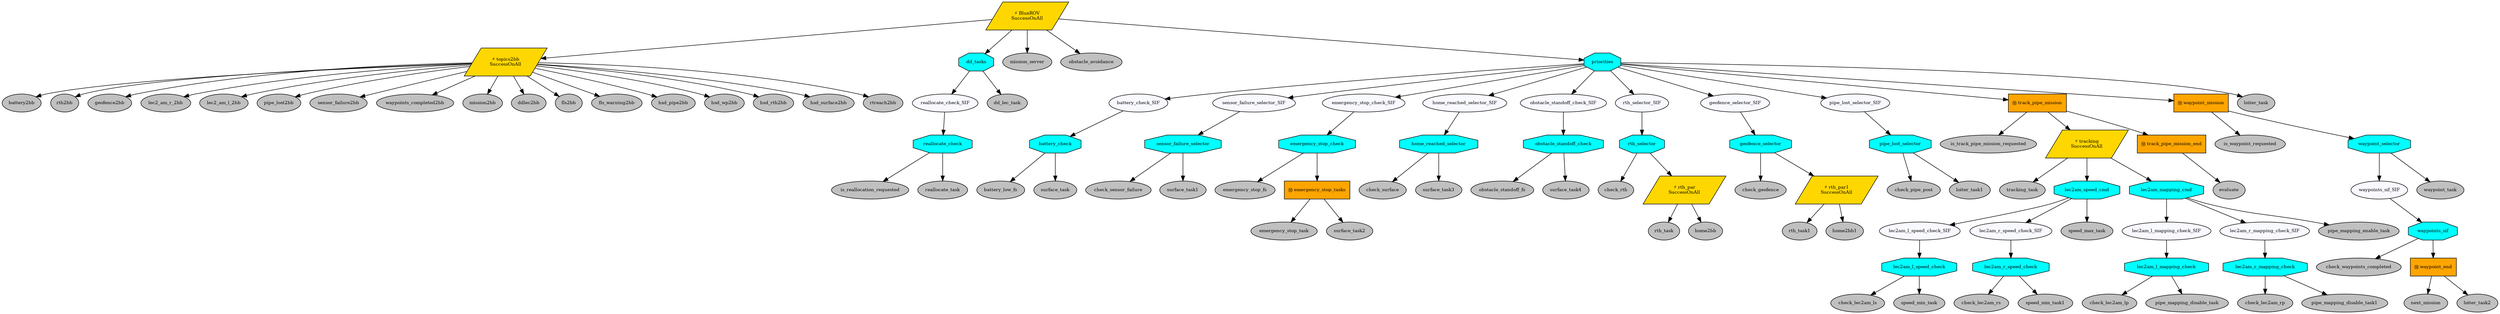 digraph pastafarianism {
ordering=out;
graph [fontname="times-roman"];
node [fontname="times-roman"];
edge [fontname="times-roman"];
BlueROV [fillcolor=gold, fontcolor=black, fontsize=9, label="⚡ BlueROV\nSuccessOnAll", shape=parallelogram, style=filled];
topics2bb [fillcolor=gold, fontcolor=black, fontsize=9, label="⚡ topics2bb\nSuccessOnAll", shape=parallelogram, style=filled];
BlueROV -> topics2bb;
battery2bb [fillcolor=gray, fontcolor=black, fontsize=9, label=battery2bb, shape=ellipse, style=filled];
topics2bb -> battery2bb;
rth2bb [fillcolor=gray, fontcolor=black, fontsize=9, label=rth2bb, shape=ellipse, style=filled];
topics2bb -> rth2bb;
geofence2bb [fillcolor=gray, fontcolor=black, fontsize=9, label=geofence2bb, shape=ellipse, style=filled];
topics2bb -> geofence2bb;
lec2_am_r_2bb [fillcolor=gray, fontcolor=black, fontsize=9, label=lec2_am_r_2bb, shape=ellipse, style=filled];
topics2bb -> lec2_am_r_2bb;
lec2_am_l_2bb [fillcolor=gray, fontcolor=black, fontsize=9, label=lec2_am_l_2bb, shape=ellipse, style=filled];
topics2bb -> lec2_am_l_2bb;
pipe_lost2bb [fillcolor=gray, fontcolor=black, fontsize=9, label=pipe_lost2bb, shape=ellipse, style=filled];
topics2bb -> pipe_lost2bb;
sensor_failure2bb [fillcolor=gray, fontcolor=black, fontsize=9, label=sensor_failure2bb, shape=ellipse, style=filled];
topics2bb -> sensor_failure2bb;
waypoints_completed2bb [fillcolor=gray, fontcolor=black, fontsize=9, label=waypoints_completed2bb, shape=ellipse, style=filled];
topics2bb -> waypoints_completed2bb;
mission2bb [fillcolor=gray, fontcolor=black, fontsize=9, label=mission2bb, shape=ellipse, style=filled];
topics2bb -> mission2bb;
ddlec2bb [fillcolor=gray, fontcolor=black, fontsize=9, label=ddlec2bb, shape=ellipse, style=filled];
topics2bb -> ddlec2bb;
fls2bb [fillcolor=gray, fontcolor=black, fontsize=9, label=fls2bb, shape=ellipse, style=filled];
topics2bb -> fls2bb;
fls_warning2bb [fillcolor=gray, fontcolor=black, fontsize=9, label=fls_warning2bb, shape=ellipse, style=filled];
topics2bb -> fls_warning2bb;
hsd_pipe2bb [fillcolor=gray, fontcolor=black, fontsize=9, label=hsd_pipe2bb, shape=ellipse, style=filled];
topics2bb -> hsd_pipe2bb;
hsd_wp2bb [fillcolor=gray, fontcolor=black, fontsize=9, label=hsd_wp2bb, shape=ellipse, style=filled];
topics2bb -> hsd_wp2bb;
hsd_rth2bb [fillcolor=gray, fontcolor=black, fontsize=9, label=hsd_rth2bb, shape=ellipse, style=filled];
topics2bb -> hsd_rth2bb;
hsd_surface2bb [fillcolor=gray, fontcolor=black, fontsize=9, label=hsd_surface2bb, shape=ellipse, style=filled];
topics2bb -> hsd_surface2bb;
rtreach2bb [fillcolor=gray, fontcolor=black, fontsize=9, label=rtreach2bb, shape=ellipse, style=filled];
topics2bb -> rtreach2bb;
dd_tasks [fillcolor=cyan, fontcolor=black, fontsize=9, label=dd_tasks, shape=octagon, style=filled];
BlueROV -> dd_tasks;
reallocate_check_SIF [fillcolor=ghostwhite, fontcolor=black, fontsize=9, label=reallocate_check_SIF, shape=ellipse, style=filled];
dd_tasks -> reallocate_check_SIF;
reallocate_check [fillcolor=cyan, fontcolor=black, fontsize=9, label=reallocate_check, shape=octagon, style=filled];
reallocate_check_SIF -> reallocate_check;
is_reallocation_requested [fillcolor=gray, fontcolor=black, fontsize=9, label=is_reallocation_requested, shape=ellipse, style=filled];
reallocate_check -> is_reallocation_requested;
reallocate_task [fillcolor=gray, fontcolor=black, fontsize=9, label=reallocate_task, shape=ellipse, style=filled];
reallocate_check -> reallocate_task;
dd_lec_task [fillcolor=gray, fontcolor=black, fontsize=9, label=dd_lec_task, shape=ellipse, style=filled];
dd_tasks -> dd_lec_task;
mission_server [fillcolor=gray, fontcolor=black, fontsize=9, label=mission_server, shape=ellipse, style=filled];
BlueROV -> mission_server;
obstacle_avoidance [fillcolor=gray, fontcolor=black, fontsize=9, label=obstacle_avoidance, shape=ellipse, style=filled];
BlueROV -> obstacle_avoidance;
priorities [fillcolor=cyan, fontcolor=black, fontsize=9, label=priorities, shape=octagon, style=filled];
BlueROV -> priorities;
battery_check_SIF [fillcolor=ghostwhite, fontcolor=black, fontsize=9, label=battery_check_SIF, shape=ellipse, style=filled];
priorities -> battery_check_SIF;
battery_check [fillcolor=cyan, fontcolor=black, fontsize=9, label=battery_check, shape=octagon, style=filled];
battery_check_SIF -> battery_check;
battery_low_fs [fillcolor=gray, fontcolor=black, fontsize=9, label=battery_low_fs, shape=ellipse, style=filled];
battery_check -> battery_low_fs;
surface_task [fillcolor=gray, fontcolor=black, fontsize=9, label=surface_task, shape=ellipse, style=filled];
battery_check -> surface_task;
sensor_failure_selector_SIF [fillcolor=ghostwhite, fontcolor=black, fontsize=9, label=sensor_failure_selector_SIF, shape=ellipse, style=filled];
priorities -> sensor_failure_selector_SIF;
sensor_failure_selector [fillcolor=cyan, fontcolor=black, fontsize=9, label=sensor_failure_selector, shape=octagon, style=filled];
sensor_failure_selector_SIF -> sensor_failure_selector;
check_sensor_failure [fillcolor=gray, fontcolor=black, fontsize=9, label=check_sensor_failure, shape=ellipse, style=filled];
sensor_failure_selector -> check_sensor_failure;
surface_task1 [fillcolor=gray, fontcolor=black, fontsize=9, label=surface_task1, shape=ellipse, style=filled];
sensor_failure_selector -> surface_task1;
emergency_stop_check_SIF [fillcolor=ghostwhite, fontcolor=black, fontsize=9, label=emergency_stop_check_SIF, shape=ellipse, style=filled];
priorities -> emergency_stop_check_SIF;
emergency_stop_check [fillcolor=cyan, fontcolor=black, fontsize=9, label=emergency_stop_check, shape=octagon, style=filled];
emergency_stop_check_SIF -> emergency_stop_check;
emergency_stop_fs [fillcolor=gray, fontcolor=black, fontsize=9, label=emergency_stop_fs, shape=ellipse, style=filled];
emergency_stop_check -> emergency_stop_fs;
emergency_stop_tasks [fillcolor=orange, fontcolor=black, fontsize=9, label="Ⓜ emergency_stop_tasks", shape=box, style=filled];
emergency_stop_check -> emergency_stop_tasks;
emergency_stop_task [fillcolor=gray, fontcolor=black, fontsize=9, label=emergency_stop_task, shape=ellipse, style=filled];
emergency_stop_tasks -> emergency_stop_task;
surface_task2 [fillcolor=gray, fontcolor=black, fontsize=9, label=surface_task2, shape=ellipse, style=filled];
emergency_stop_tasks -> surface_task2;
home_reached_selector_SIF [fillcolor=ghostwhite, fontcolor=black, fontsize=9, label=home_reached_selector_SIF, shape=ellipse, style=filled];
priorities -> home_reached_selector_SIF;
home_reached_selector [fillcolor=cyan, fontcolor=black, fontsize=9, label=home_reached_selector, shape=octagon, style=filled];
home_reached_selector_SIF -> home_reached_selector;
check_surface [fillcolor=gray, fontcolor=black, fontsize=9, label=check_surface, shape=ellipse, style=filled];
home_reached_selector -> check_surface;
surface_task3 [fillcolor=gray, fontcolor=black, fontsize=9, label=surface_task3, shape=ellipse, style=filled];
home_reached_selector -> surface_task3;
obstacle_standoff_check_SIF [fillcolor=ghostwhite, fontcolor=black, fontsize=9, label=obstacle_standoff_check_SIF, shape=ellipse, style=filled];
priorities -> obstacle_standoff_check_SIF;
obstacle_standoff_check [fillcolor=cyan, fontcolor=black, fontsize=9, label=obstacle_standoff_check, shape=octagon, style=filled];
obstacle_standoff_check_SIF -> obstacle_standoff_check;
obstacle_standoff_fs [fillcolor=gray, fontcolor=black, fontsize=9, label=obstacle_standoff_fs, shape=ellipse, style=filled];
obstacle_standoff_check -> obstacle_standoff_fs;
surface_task4 [fillcolor=gray, fontcolor=black, fontsize=9, label=surface_task4, shape=ellipse, style=filled];
obstacle_standoff_check -> surface_task4;
rth_selector_SIF [fillcolor=ghostwhite, fontcolor=black, fontsize=9, label=rth_selector_SIF, shape=ellipse, style=filled];
priorities -> rth_selector_SIF;
rth_selector [fillcolor=cyan, fontcolor=black, fontsize=9, label=rth_selector, shape=octagon, style=filled];
rth_selector_SIF -> rth_selector;
check_rth [fillcolor=gray, fontcolor=black, fontsize=9, label=check_rth, shape=ellipse, style=filled];
rth_selector -> check_rth;
rth_par [fillcolor=gold, fontcolor=black, fontsize=9, label="⚡ rth_par\nSuccessOnAll", shape=parallelogram, style=filled];
rth_selector -> rth_par;
rth_task [fillcolor=gray, fontcolor=black, fontsize=9, label=rth_task, shape=ellipse, style=filled];
rth_par -> rth_task;
home2bb [fillcolor=gray, fontcolor=black, fontsize=9, label=home2bb, shape=ellipse, style=filled];
rth_par -> home2bb;
geofence_selector_SIF [fillcolor=ghostwhite, fontcolor=black, fontsize=9, label=geofence_selector_SIF, shape=ellipse, style=filled];
priorities -> geofence_selector_SIF;
geofence_selector [fillcolor=cyan, fontcolor=black, fontsize=9, label=geofence_selector, shape=octagon, style=filled];
geofence_selector_SIF -> geofence_selector;
check_geofence [fillcolor=gray, fontcolor=black, fontsize=9, label=check_geofence, shape=ellipse, style=filled];
geofence_selector -> check_geofence;
rth_par1 [fillcolor=gold, fontcolor=black, fontsize=9, label="⚡ rth_par1\nSuccessOnAll", shape=parallelogram, style=filled];
geofence_selector -> rth_par1;
rth_task1 [fillcolor=gray, fontcolor=black, fontsize=9, label=rth_task1, shape=ellipse, style=filled];
rth_par1 -> rth_task1;
home2bb1 [fillcolor=gray, fontcolor=black, fontsize=9, label=home2bb1, shape=ellipse, style=filled];
rth_par1 -> home2bb1;
pipe_lost_selector_SIF [fillcolor=ghostwhite, fontcolor=black, fontsize=9, label=pipe_lost_selector_SIF, shape=ellipse, style=filled];
priorities -> pipe_lost_selector_SIF;
pipe_lost_selector [fillcolor=cyan, fontcolor=black, fontsize=9, label=pipe_lost_selector, shape=octagon, style=filled];
pipe_lost_selector_SIF -> pipe_lost_selector;
check_pipe_post [fillcolor=gray, fontcolor=black, fontsize=9, label=check_pipe_post, shape=ellipse, style=filled];
pipe_lost_selector -> check_pipe_post;
loiter_task1 [fillcolor=gray, fontcolor=black, fontsize=9, label=loiter_task1, shape=ellipse, style=filled];
pipe_lost_selector -> loiter_task1;
track_pipe_mission [fillcolor=orange, fontcolor=black, fontsize=9, label="Ⓜ track_pipe_mission", shape=box, style=filled];
priorities -> track_pipe_mission;
is_track_pipe_mission_requested [fillcolor=gray, fontcolor=black, fontsize=9, label=is_track_pipe_mission_requested, shape=ellipse, style=filled];
track_pipe_mission -> is_track_pipe_mission_requested;
tracking [fillcolor=gold, fontcolor=black, fontsize=9, label="⚡ tracking\nSuccessOnAll", shape=parallelogram, style=filled];
track_pipe_mission -> tracking;
tracking_task [fillcolor=gray, fontcolor=black, fontsize=9, label=tracking_task, shape=ellipse, style=filled];
tracking -> tracking_task;
lec2am_speed_cmd [fillcolor=cyan, fontcolor=black, fontsize=9, label=lec2am_speed_cmd, shape=octagon, style=filled];
tracking -> lec2am_speed_cmd;
lec2am_l_speed_check_SIF [fillcolor=ghostwhite, fontcolor=black, fontsize=9, label=lec2am_l_speed_check_SIF, shape=ellipse, style=filled];
lec2am_speed_cmd -> lec2am_l_speed_check_SIF;
lec2am_l_speed_check [fillcolor=cyan, fontcolor=black, fontsize=9, label=lec2am_l_speed_check, shape=octagon, style=filled];
lec2am_l_speed_check_SIF -> lec2am_l_speed_check;
check_lec2am_ls [fillcolor=gray, fontcolor=black, fontsize=9, label=check_lec2am_ls, shape=ellipse, style=filled];
lec2am_l_speed_check -> check_lec2am_ls;
speed_min_task [fillcolor=gray, fontcolor=black, fontsize=9, label=speed_min_task, shape=ellipse, style=filled];
lec2am_l_speed_check -> speed_min_task;
lec2am_r_speed_check_SIF [fillcolor=ghostwhite, fontcolor=black, fontsize=9, label=lec2am_r_speed_check_SIF, shape=ellipse, style=filled];
lec2am_speed_cmd -> lec2am_r_speed_check_SIF;
lec2am_r_speed_check [fillcolor=cyan, fontcolor=black, fontsize=9, label=lec2am_r_speed_check, shape=octagon, style=filled];
lec2am_r_speed_check_SIF -> lec2am_r_speed_check;
check_lec2am_rs [fillcolor=gray, fontcolor=black, fontsize=9, label=check_lec2am_rs, shape=ellipse, style=filled];
lec2am_r_speed_check -> check_lec2am_rs;
speed_min_task1 [fillcolor=gray, fontcolor=black, fontsize=9, label=speed_min_task1, shape=ellipse, style=filled];
lec2am_r_speed_check -> speed_min_task1;
speed_max_task [fillcolor=gray, fontcolor=black, fontsize=9, label=speed_max_task, shape=ellipse, style=filled];
lec2am_speed_cmd -> speed_max_task;
lec2am_mapping_cmd [fillcolor=cyan, fontcolor=black, fontsize=9, label=lec2am_mapping_cmd, shape=octagon, style=filled];
tracking -> lec2am_mapping_cmd;
lec2am_l_mapping_check_SIF [fillcolor=ghostwhite, fontcolor=black, fontsize=9, label=lec2am_l_mapping_check_SIF, shape=ellipse, style=filled];
lec2am_mapping_cmd -> lec2am_l_mapping_check_SIF;
lec2am_l_mapping_check [fillcolor=cyan, fontcolor=black, fontsize=9, label=lec2am_l_mapping_check, shape=octagon, style=filled];
lec2am_l_mapping_check_SIF -> lec2am_l_mapping_check;
check_lec2am_lp [fillcolor=gray, fontcolor=black, fontsize=9, label=check_lec2am_lp, shape=ellipse, style=filled];
lec2am_l_mapping_check -> check_lec2am_lp;
pipe_mapping_disable_task [fillcolor=gray, fontcolor=black, fontsize=9, label=pipe_mapping_disable_task, shape=ellipse, style=filled];
lec2am_l_mapping_check -> pipe_mapping_disable_task;
lec2am_r_mapping_check_SIF [fillcolor=ghostwhite, fontcolor=black, fontsize=9, label=lec2am_r_mapping_check_SIF, shape=ellipse, style=filled];
lec2am_mapping_cmd -> lec2am_r_mapping_check_SIF;
lec2am_r_mapping_check [fillcolor=cyan, fontcolor=black, fontsize=9, label=lec2am_r_mapping_check, shape=octagon, style=filled];
lec2am_r_mapping_check_SIF -> lec2am_r_mapping_check;
check_lec2am_rp [fillcolor=gray, fontcolor=black, fontsize=9, label=check_lec2am_rp, shape=ellipse, style=filled];
lec2am_r_mapping_check -> check_lec2am_rp;
pipe_mapping_disable_task1 [fillcolor=gray, fontcolor=black, fontsize=9, label=pipe_mapping_disable_task1, shape=ellipse, style=filled];
lec2am_r_mapping_check -> pipe_mapping_disable_task1;
pipe_mapping_enable_task [fillcolor=gray, fontcolor=black, fontsize=9, label=pipe_mapping_enable_task, shape=ellipse, style=filled];
lec2am_mapping_cmd -> pipe_mapping_enable_task;
track_pipe_mission_end [fillcolor=orange, fontcolor=black, fontsize=9, label="Ⓜ track_pipe_mission_end", shape=box, style=filled];
track_pipe_mission -> track_pipe_mission_end;
evaluate [fillcolor=gray, fontcolor=black, fontsize=9, label=evaluate, shape=ellipse, style=filled];
track_pipe_mission_end -> evaluate;
waypoint_mission [fillcolor=orange, fontcolor=black, fontsize=9, label="Ⓜ waypoint_mission", shape=box, style=filled];
priorities -> waypoint_mission;
is_waypoint_requested [fillcolor=gray, fontcolor=black, fontsize=9, label=is_waypoint_requested, shape=ellipse, style=filled];
waypoint_mission -> is_waypoint_requested;
waypoint_selector [fillcolor=cyan, fontcolor=black, fontsize=9, label=waypoint_selector, shape=octagon, style=filled];
waypoint_mission -> waypoint_selector;
waypoints_sif_SIF [fillcolor=ghostwhite, fontcolor=black, fontsize=9, label=waypoints_sif_SIF, shape=ellipse, style=filled];
waypoint_selector -> waypoints_sif_SIF;
waypoints_sif [fillcolor=cyan, fontcolor=black, fontsize=9, label=waypoints_sif, shape=octagon, style=filled];
waypoints_sif_SIF -> waypoints_sif;
check_waypoints_completed [fillcolor=gray, fontcolor=black, fontsize=9, label=check_waypoints_completed, shape=ellipse, style=filled];
waypoints_sif -> check_waypoints_completed;
waypoint_end [fillcolor=orange, fontcolor=black, fontsize=9, label="Ⓜ waypoint_end", shape=box, style=filled];
waypoints_sif -> waypoint_end;
next_mission [fillcolor=gray, fontcolor=black, fontsize=9, label=next_mission, shape=ellipse, style=filled];
waypoint_end -> next_mission;
loiter_task2 [fillcolor=gray, fontcolor=black, fontsize=9, label=loiter_task2, shape=ellipse, style=filled];
waypoint_end -> loiter_task2;
waypoint_task [fillcolor=gray, fontcolor=black, fontsize=9, label=waypoint_task, shape=ellipse, style=filled];
waypoint_selector -> waypoint_task;
loiter_task [fillcolor=gray, fontcolor=black, fontsize=9, label=loiter_task, shape=ellipse, style=filled];
priorities -> loiter_task;
}
